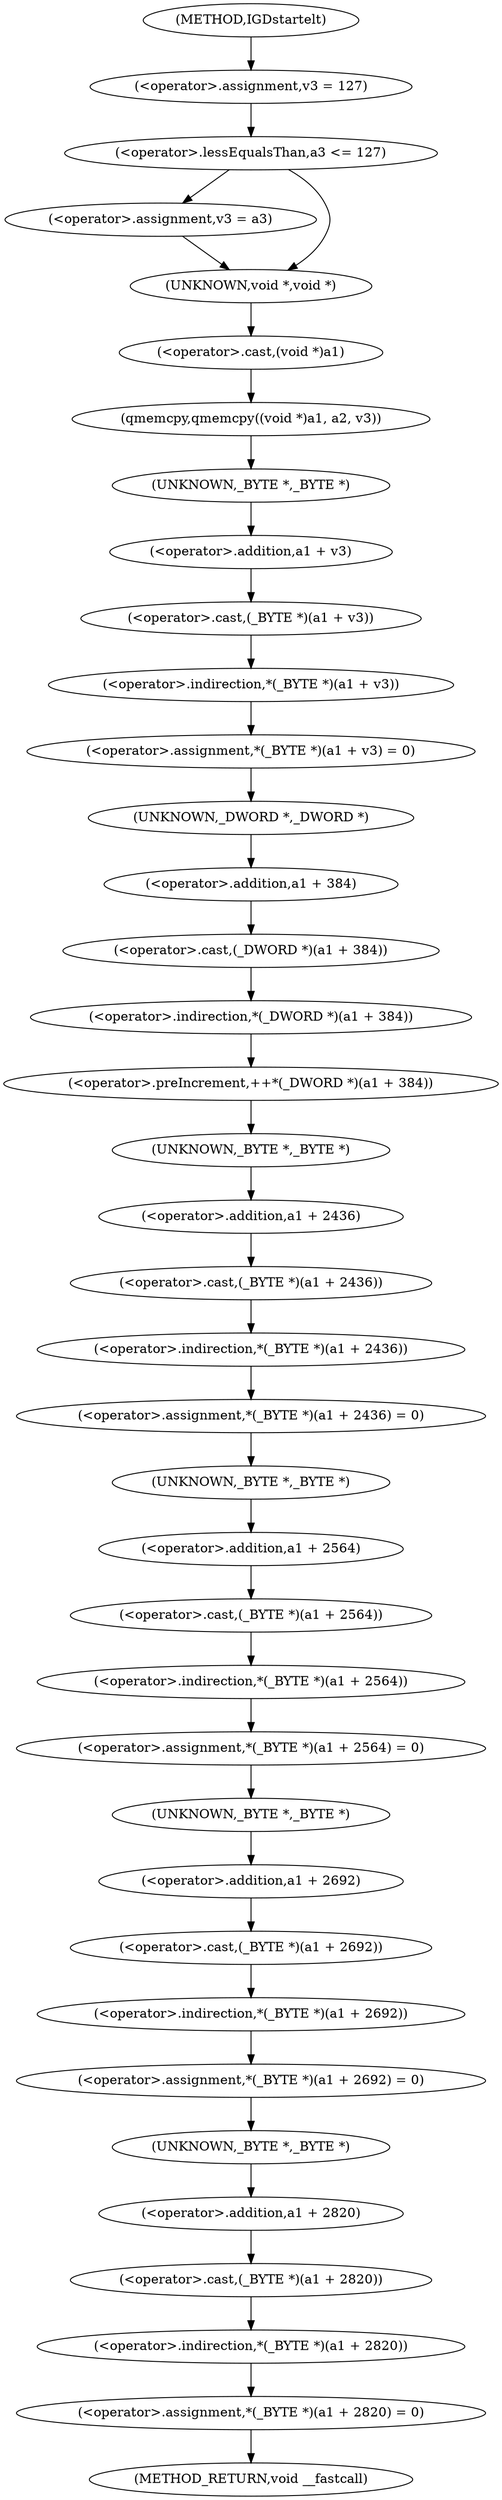 digraph IGDstartelt {  
"1000108" [label = "(<operator>.assignment,v3 = 127)" ]
"1000112" [label = "(<operator>.lessEqualsThan,a3 <= 127)" ]
"1000115" [label = "(<operator>.assignment,v3 = a3)" ]
"1000118" [label = "(qmemcpy,qmemcpy((void *)a1, a2, v3))" ]
"1000119" [label = "(<operator>.cast,(void *)a1)" ]
"1000120" [label = "(UNKNOWN,void *,void *)" ]
"1000124" [label = "(<operator>.assignment,*(_BYTE *)(a1 + v3) = 0)" ]
"1000125" [label = "(<operator>.indirection,*(_BYTE *)(a1 + v3))" ]
"1000126" [label = "(<operator>.cast,(_BYTE *)(a1 + v3))" ]
"1000127" [label = "(UNKNOWN,_BYTE *,_BYTE *)" ]
"1000128" [label = "(<operator>.addition,a1 + v3)" ]
"1000132" [label = "(<operator>.preIncrement,++*(_DWORD *)(a1 + 384))" ]
"1000133" [label = "(<operator>.indirection,*(_DWORD *)(a1 + 384))" ]
"1000134" [label = "(<operator>.cast,(_DWORD *)(a1 + 384))" ]
"1000135" [label = "(UNKNOWN,_DWORD *,_DWORD *)" ]
"1000136" [label = "(<operator>.addition,a1 + 384)" ]
"1000140" [label = "(<operator>.assignment,*(_BYTE *)(a1 + 2436) = 0)" ]
"1000141" [label = "(<operator>.indirection,*(_BYTE *)(a1 + 2436))" ]
"1000142" [label = "(<operator>.cast,(_BYTE *)(a1 + 2436))" ]
"1000143" [label = "(UNKNOWN,_BYTE *,_BYTE *)" ]
"1000144" [label = "(<operator>.addition,a1 + 2436)" ]
"1000148" [label = "(<operator>.assignment,*(_BYTE *)(a1 + 2564) = 0)" ]
"1000149" [label = "(<operator>.indirection,*(_BYTE *)(a1 + 2564))" ]
"1000150" [label = "(<operator>.cast,(_BYTE *)(a1 + 2564))" ]
"1000151" [label = "(UNKNOWN,_BYTE *,_BYTE *)" ]
"1000152" [label = "(<operator>.addition,a1 + 2564)" ]
"1000156" [label = "(<operator>.assignment,*(_BYTE *)(a1 + 2692) = 0)" ]
"1000157" [label = "(<operator>.indirection,*(_BYTE *)(a1 + 2692))" ]
"1000158" [label = "(<operator>.cast,(_BYTE *)(a1 + 2692))" ]
"1000159" [label = "(UNKNOWN,_BYTE *,_BYTE *)" ]
"1000160" [label = "(<operator>.addition,a1 + 2692)" ]
"1000164" [label = "(<operator>.assignment,*(_BYTE *)(a1 + 2820) = 0)" ]
"1000165" [label = "(<operator>.indirection,*(_BYTE *)(a1 + 2820))" ]
"1000166" [label = "(<operator>.cast,(_BYTE *)(a1 + 2820))" ]
"1000167" [label = "(UNKNOWN,_BYTE *,_BYTE *)" ]
"1000168" [label = "(<operator>.addition,a1 + 2820)" ]
"1000102" [label = "(METHOD,IGDstartelt)" ]
"1000172" [label = "(METHOD_RETURN,void __fastcall)" ]
  "1000108" -> "1000112" 
  "1000112" -> "1000120" 
  "1000112" -> "1000115" 
  "1000115" -> "1000120" 
  "1000118" -> "1000127" 
  "1000119" -> "1000118" 
  "1000120" -> "1000119" 
  "1000124" -> "1000135" 
  "1000125" -> "1000124" 
  "1000126" -> "1000125" 
  "1000127" -> "1000128" 
  "1000128" -> "1000126" 
  "1000132" -> "1000143" 
  "1000133" -> "1000132" 
  "1000134" -> "1000133" 
  "1000135" -> "1000136" 
  "1000136" -> "1000134" 
  "1000140" -> "1000151" 
  "1000141" -> "1000140" 
  "1000142" -> "1000141" 
  "1000143" -> "1000144" 
  "1000144" -> "1000142" 
  "1000148" -> "1000159" 
  "1000149" -> "1000148" 
  "1000150" -> "1000149" 
  "1000151" -> "1000152" 
  "1000152" -> "1000150" 
  "1000156" -> "1000167" 
  "1000157" -> "1000156" 
  "1000158" -> "1000157" 
  "1000159" -> "1000160" 
  "1000160" -> "1000158" 
  "1000164" -> "1000172" 
  "1000165" -> "1000164" 
  "1000166" -> "1000165" 
  "1000167" -> "1000168" 
  "1000168" -> "1000166" 
  "1000102" -> "1000108" 
}
